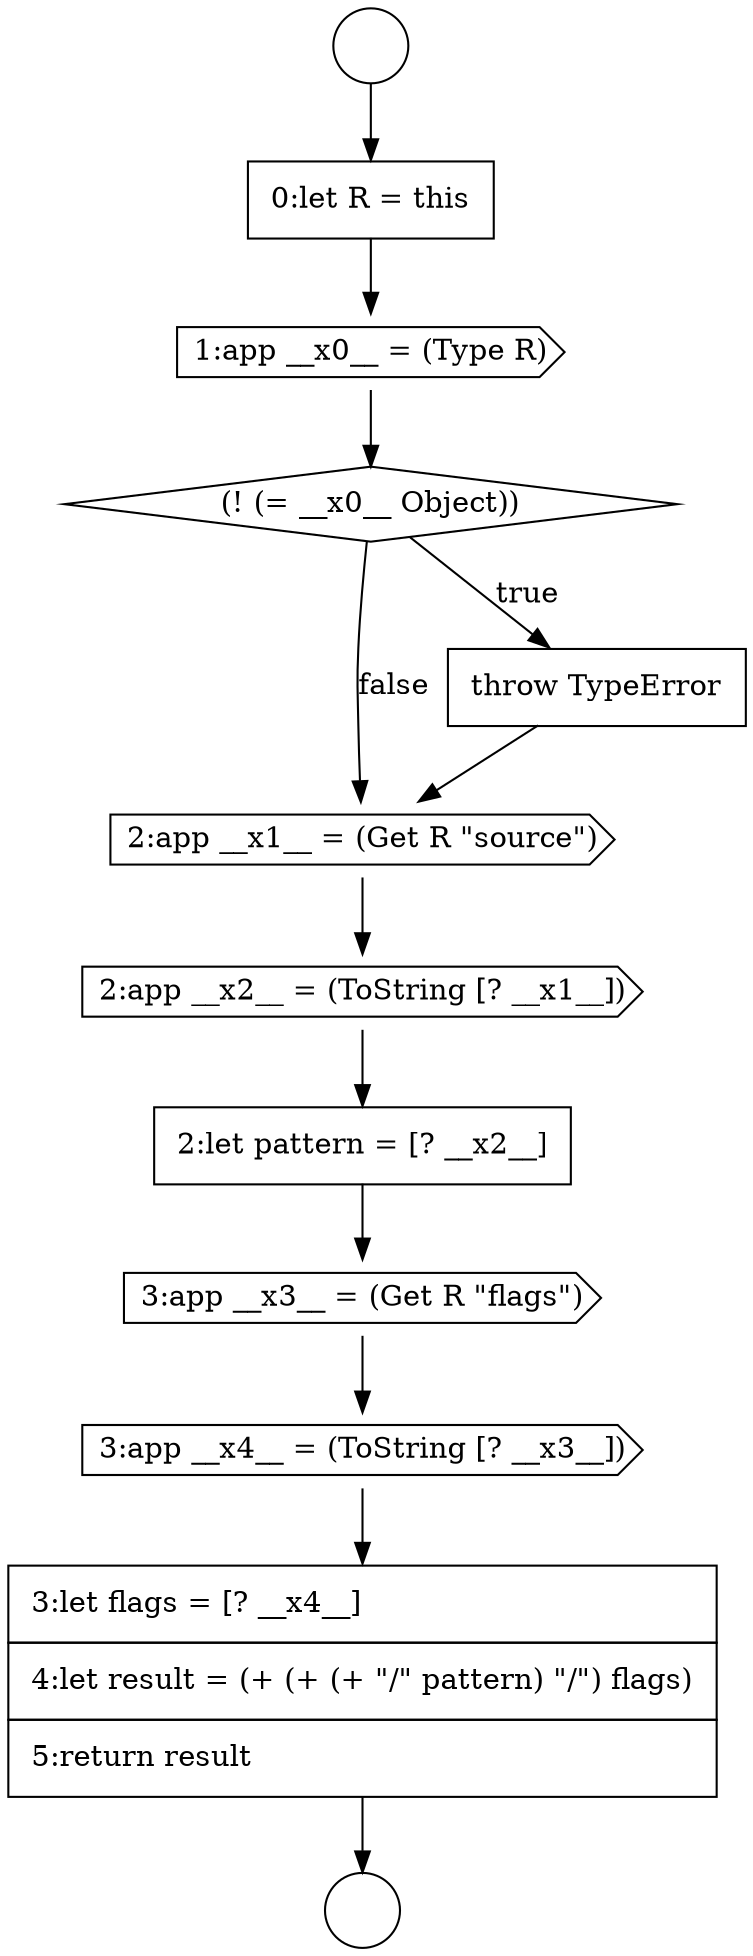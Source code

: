 digraph {
  node15504 [shape=circle label=" " color="black" fillcolor="white" style=filled]
  node15514 [shape=none, margin=0, label=<<font color="black">
    <table border="0" cellborder="1" cellspacing="0" cellpadding="10">
      <tr><td align="left">3:let flags = [? __x4__]</td></tr>
      <tr><td align="left">4:let result = (+ (+ (+ &quot;/&quot; pattern) &quot;/&quot;) flags)</td></tr>
      <tr><td align="left">5:return result</td></tr>
    </table>
  </font>> color="black" fillcolor="white" style=filled]
  node15509 [shape=cds, label=<<font color="black">2:app __x1__ = (Get R &quot;source&quot;)</font>> color="black" fillcolor="white" style=filled]
  node15505 [shape=none, margin=0, label=<<font color="black">
    <table border="0" cellborder="1" cellspacing="0" cellpadding="10">
      <tr><td align="left">0:let R = this</td></tr>
    </table>
  </font>> color="black" fillcolor="white" style=filled]
  node15503 [shape=circle label=" " color="black" fillcolor="white" style=filled]
  node15513 [shape=cds, label=<<font color="black">3:app __x4__ = (ToString [? __x3__])</font>> color="black" fillcolor="white" style=filled]
  node15510 [shape=cds, label=<<font color="black">2:app __x2__ = (ToString [? __x1__])</font>> color="black" fillcolor="white" style=filled]
  node15506 [shape=cds, label=<<font color="black">1:app __x0__ = (Type R)</font>> color="black" fillcolor="white" style=filled]
  node15507 [shape=diamond, label=<<font color="black">(! (= __x0__ Object))</font>> color="black" fillcolor="white" style=filled]
  node15511 [shape=none, margin=0, label=<<font color="black">
    <table border="0" cellborder="1" cellspacing="0" cellpadding="10">
      <tr><td align="left">2:let pattern = [? __x2__]</td></tr>
    </table>
  </font>> color="black" fillcolor="white" style=filled]
  node15508 [shape=none, margin=0, label=<<font color="black">
    <table border="0" cellborder="1" cellspacing="0" cellpadding="10">
      <tr><td align="left">throw TypeError</td></tr>
    </table>
  </font>> color="black" fillcolor="white" style=filled]
  node15512 [shape=cds, label=<<font color="black">3:app __x3__ = (Get R &quot;flags&quot;)</font>> color="black" fillcolor="white" style=filled]
  node15508 -> node15509 [ color="black"]
  node15503 -> node15505 [ color="black"]
  node15509 -> node15510 [ color="black"]
  node15510 -> node15511 [ color="black"]
  node15506 -> node15507 [ color="black"]
  node15512 -> node15513 [ color="black"]
  node15513 -> node15514 [ color="black"]
  node15505 -> node15506 [ color="black"]
  node15507 -> node15508 [label=<<font color="black">true</font>> color="black"]
  node15507 -> node15509 [label=<<font color="black">false</font>> color="black"]
  node15511 -> node15512 [ color="black"]
  node15514 -> node15504 [ color="black"]
}
